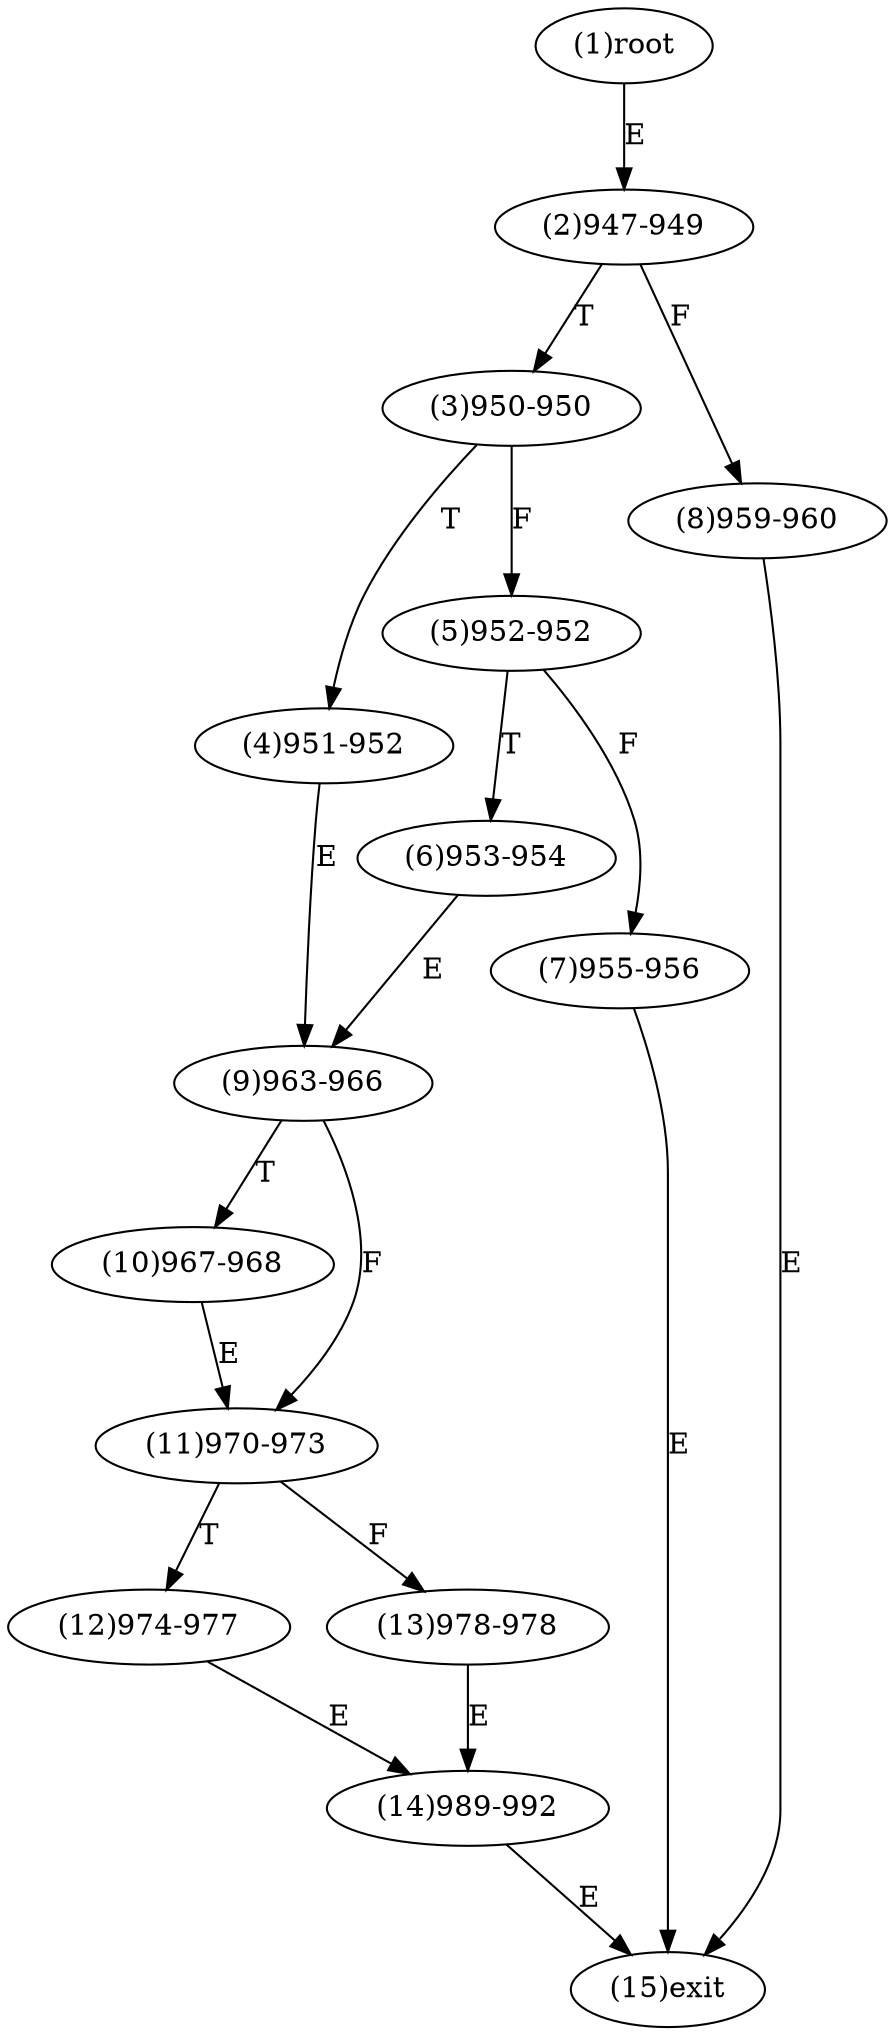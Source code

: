 digraph "" { 
1[ label="(1)root"];
2[ label="(2)947-949"];
3[ label="(3)950-950"];
4[ label="(4)951-952"];
5[ label="(5)952-952"];
6[ label="(6)953-954"];
7[ label="(7)955-956"];
8[ label="(8)959-960"];
9[ label="(9)963-966"];
10[ label="(10)967-968"];
11[ label="(11)970-973"];
12[ label="(12)974-977"];
13[ label="(13)978-978"];
14[ label="(14)989-992"];
15[ label="(15)exit"];
1->2[ label="E"];
2->8[ label="F"];
2->3[ label="T"];
3->5[ label="F"];
3->4[ label="T"];
4->9[ label="E"];
5->7[ label="F"];
5->6[ label="T"];
6->9[ label="E"];
7->15[ label="E"];
8->15[ label="E"];
9->11[ label="F"];
9->10[ label="T"];
10->11[ label="E"];
11->13[ label="F"];
11->12[ label="T"];
12->14[ label="E"];
13->14[ label="E"];
14->15[ label="E"];
}